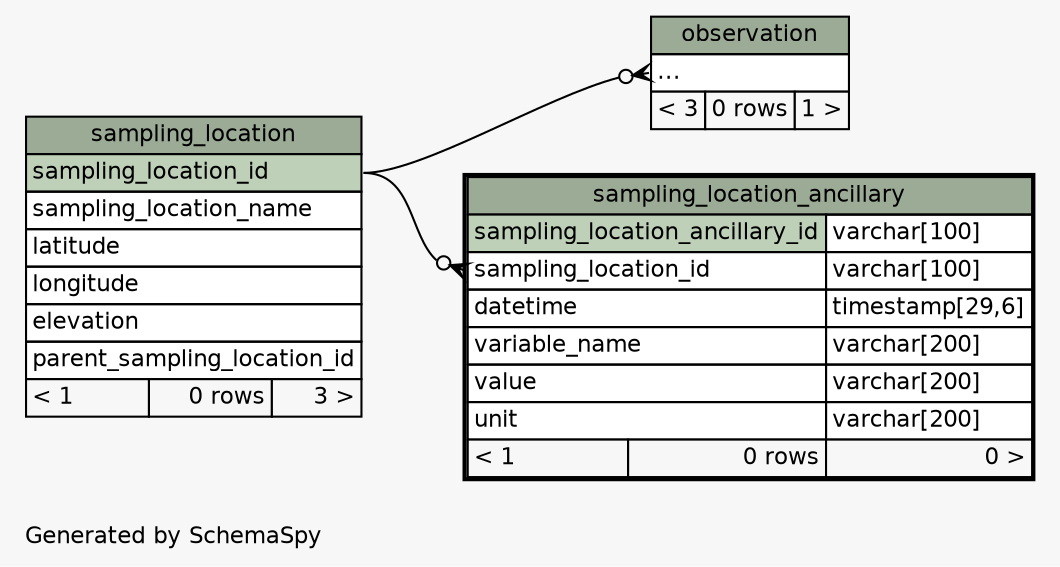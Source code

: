 // dot 2.38.0 on Mac OS X 10.11.6
// SchemaSpy rev 590
digraph "twoDegreesRelationshipsDiagram" {
  graph [
    rankdir="RL"
    bgcolor="#f7f7f7"
    label="\nGenerated by SchemaSpy"
    labeljust="l"
    nodesep="0.18"
    ranksep="0.46"
    fontname="Helvetica"
    fontsize="11"
  ];
  node [
    fontname="Helvetica"
    fontsize="11"
    shape="plaintext"
  ];
  edge [
    arrowsize="0.8"
  ];
  "observation":"elipses":w -> "sampling_location":"sampling_location_id":e [arrowhead=none dir=back arrowtail=crowodot];
  "sampling_location_ancillary":"sampling_location_id":w -> "sampling_location":"sampling_location_id":e [arrowhead=none dir=back arrowtail=crowodot];
  "observation" [
    label=<
    <TABLE BORDER="0" CELLBORDER="1" CELLSPACING="0" BGCOLOR="#ffffff">
      <TR><TD COLSPAN="3" BGCOLOR="#9bab96" ALIGN="CENTER">observation</TD></TR>
      <TR><TD PORT="elipses" COLSPAN="3" ALIGN="LEFT">...</TD></TR>
      <TR><TD ALIGN="LEFT" BGCOLOR="#f7f7f7">&lt; 3</TD><TD ALIGN="RIGHT" BGCOLOR="#f7f7f7">0 rows</TD><TD ALIGN="RIGHT" BGCOLOR="#f7f7f7">1 &gt;</TD></TR>
    </TABLE>>
    URL="observation.html"
    tooltip="observation"
  ];
  "sampling_location" [
    label=<
    <TABLE BORDER="0" CELLBORDER="1" CELLSPACING="0" BGCOLOR="#ffffff">
      <TR><TD COLSPAN="3" BGCOLOR="#9bab96" ALIGN="CENTER">sampling_location</TD></TR>
      <TR><TD PORT="sampling_location_id" COLSPAN="3" BGCOLOR="#bed1b8" ALIGN="LEFT">sampling_location_id</TD></TR>
      <TR><TD PORT="sampling_location_name" COLSPAN="3" ALIGN="LEFT">sampling_location_name</TD></TR>
      <TR><TD PORT="latitude" COLSPAN="3" ALIGN="LEFT">latitude</TD></TR>
      <TR><TD PORT="longitude" COLSPAN="3" ALIGN="LEFT">longitude</TD></TR>
      <TR><TD PORT="elevation" COLSPAN="3" ALIGN="LEFT">elevation</TD></TR>
      <TR><TD PORT="parent_sampling_location_id" COLSPAN="3" ALIGN="LEFT">parent_sampling_location_id</TD></TR>
      <TR><TD ALIGN="LEFT" BGCOLOR="#f7f7f7">&lt; 1</TD><TD ALIGN="RIGHT" BGCOLOR="#f7f7f7">0 rows</TD><TD ALIGN="RIGHT" BGCOLOR="#f7f7f7">3 &gt;</TD></TR>
    </TABLE>>
    URL="sampling_location.html"
    tooltip="sampling_location"
  ];
  "sampling_location_ancillary" [
    label=<
    <TABLE BORDER="2" CELLBORDER="1" CELLSPACING="0" BGCOLOR="#ffffff">
      <TR><TD COLSPAN="3" BGCOLOR="#9bab96" ALIGN="CENTER">sampling_location_ancillary</TD></TR>
      <TR><TD PORT="sampling_location_ancillary_id" COLSPAN="2" BGCOLOR="#bed1b8" ALIGN="LEFT">sampling_location_ancillary_id</TD><TD PORT="sampling_location_ancillary_id.type" ALIGN="LEFT">varchar[100]</TD></TR>
      <TR><TD PORT="sampling_location_id" COLSPAN="2" ALIGN="LEFT">sampling_location_id</TD><TD PORT="sampling_location_id.type" ALIGN="LEFT">varchar[100]</TD></TR>
      <TR><TD PORT="datetime" COLSPAN="2" ALIGN="LEFT">datetime</TD><TD PORT="datetime.type" ALIGN="LEFT">timestamp[29,6]</TD></TR>
      <TR><TD PORT="variable_name" COLSPAN="2" ALIGN="LEFT">variable_name</TD><TD PORT="variable_name.type" ALIGN="LEFT">varchar[200]</TD></TR>
      <TR><TD PORT="value" COLSPAN="2" ALIGN="LEFT">value</TD><TD PORT="value.type" ALIGN="LEFT">varchar[200]</TD></TR>
      <TR><TD PORT="unit" COLSPAN="2" ALIGN="LEFT">unit</TD><TD PORT="unit.type" ALIGN="LEFT">varchar[200]</TD></TR>
      <TR><TD ALIGN="LEFT" BGCOLOR="#f7f7f7">&lt; 1</TD><TD ALIGN="RIGHT" BGCOLOR="#f7f7f7">0 rows</TD><TD ALIGN="RIGHT" BGCOLOR="#f7f7f7">0 &gt;</TD></TR>
    </TABLE>>
    URL="sampling_location_ancillary.html"
    tooltip="sampling_location_ancillary"
  ];
}
